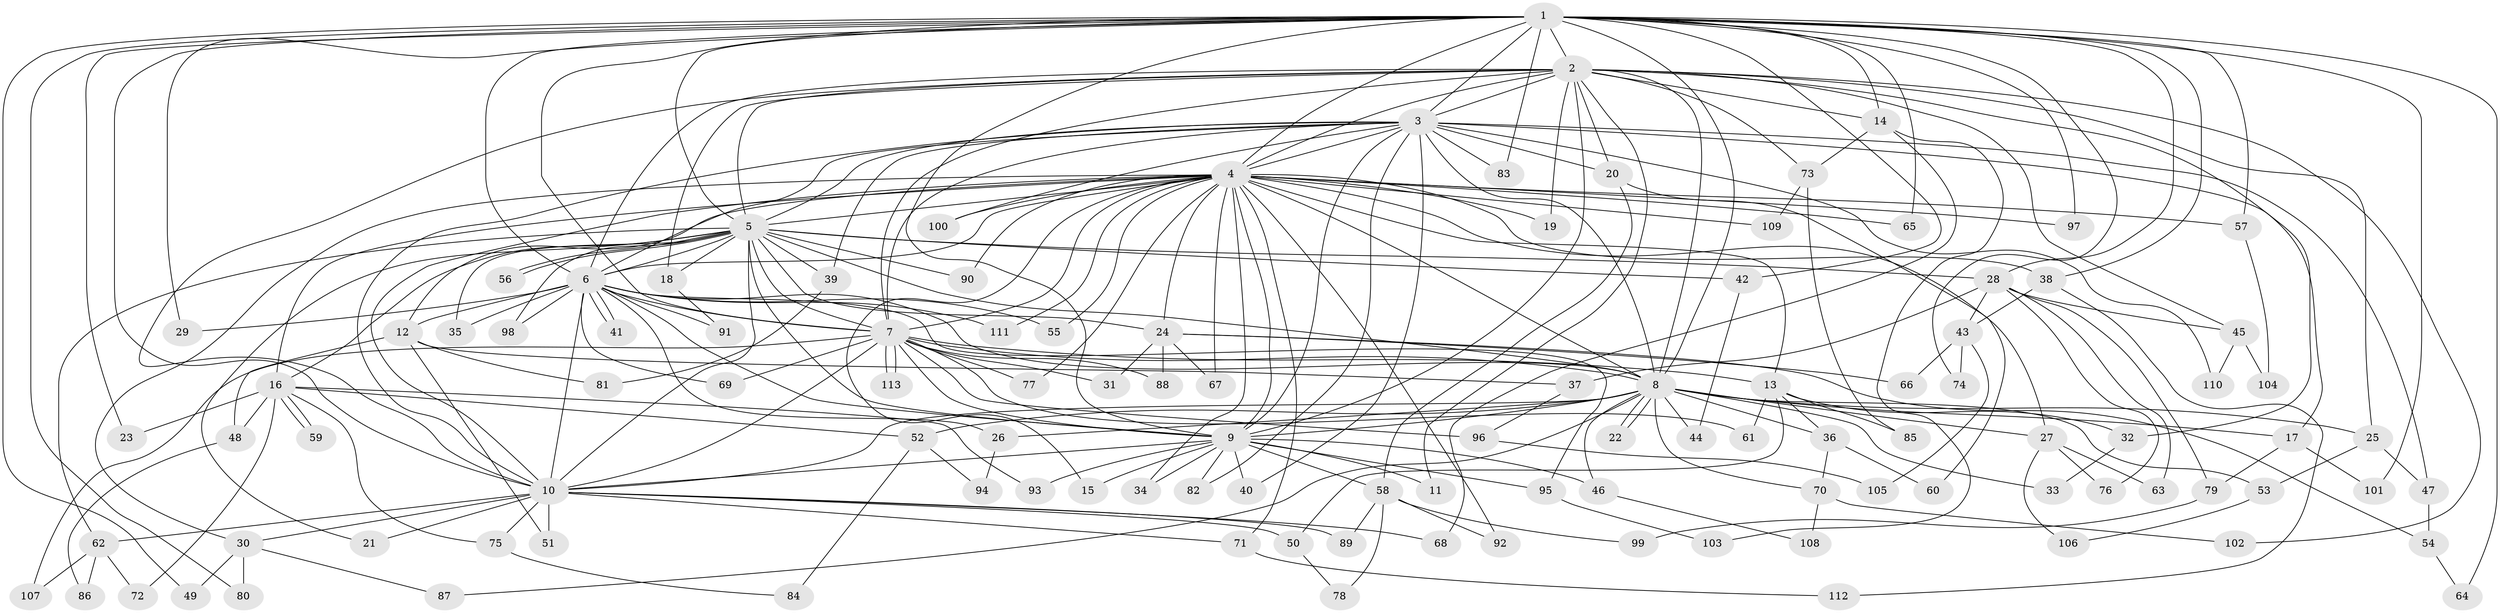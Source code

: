 // coarse degree distribution, {19: 0.017543859649122806, 14: 0.03508771929824561, 17: 0.03508771929824561, 21: 0.017543859649122806, 15: 0.017543859649122806, 24: 0.017543859649122806, 7: 0.03508771929824561, 8: 0.03508771929824561, 6: 0.05263157894736842, 4: 0.12280701754385964, 1: 0.08771929824561403, 2: 0.38596491228070173, 9: 0.017543859649122806, 3: 0.07017543859649122, 5: 0.05263157894736842}
// Generated by graph-tools (version 1.1) at 2025/49/03/04/25 22:49:47]
// undirected, 113 vertices, 251 edges
graph export_dot {
  node [color=gray90,style=filled];
  1;
  2;
  3;
  4;
  5;
  6;
  7;
  8;
  9;
  10;
  11;
  12;
  13;
  14;
  15;
  16;
  17;
  18;
  19;
  20;
  21;
  22;
  23;
  24;
  25;
  26;
  27;
  28;
  29;
  30;
  31;
  32;
  33;
  34;
  35;
  36;
  37;
  38;
  39;
  40;
  41;
  42;
  43;
  44;
  45;
  46;
  47;
  48;
  49;
  50;
  51;
  52;
  53;
  54;
  55;
  56;
  57;
  58;
  59;
  60;
  61;
  62;
  63;
  64;
  65;
  66;
  67;
  68;
  69;
  70;
  71;
  72;
  73;
  74;
  75;
  76;
  77;
  78;
  79;
  80;
  81;
  82;
  83;
  84;
  85;
  86;
  87;
  88;
  89;
  90;
  91;
  92;
  93;
  94;
  95;
  96;
  97;
  98;
  99;
  100;
  101;
  102;
  103;
  104;
  105;
  106;
  107;
  108;
  109;
  110;
  111;
  112;
  113;
  1 -- 2;
  1 -- 3;
  1 -- 4;
  1 -- 5;
  1 -- 6;
  1 -- 7;
  1 -- 8;
  1 -- 9;
  1 -- 10;
  1 -- 14;
  1 -- 23;
  1 -- 28;
  1 -- 29;
  1 -- 38;
  1 -- 42;
  1 -- 49;
  1 -- 57;
  1 -- 64;
  1 -- 65;
  1 -- 74;
  1 -- 80;
  1 -- 83;
  1 -- 97;
  1 -- 101;
  2 -- 3;
  2 -- 4;
  2 -- 5;
  2 -- 6;
  2 -- 7;
  2 -- 8;
  2 -- 9;
  2 -- 10;
  2 -- 11;
  2 -- 14;
  2 -- 18;
  2 -- 19;
  2 -- 20;
  2 -- 25;
  2 -- 32;
  2 -- 45;
  2 -- 73;
  2 -- 102;
  3 -- 4;
  3 -- 5;
  3 -- 6;
  3 -- 7;
  3 -- 8;
  3 -- 9;
  3 -- 10;
  3 -- 17;
  3 -- 20;
  3 -- 39;
  3 -- 40;
  3 -- 47;
  3 -- 82;
  3 -- 83;
  3 -- 100;
  3 -- 110;
  4 -- 5;
  4 -- 6;
  4 -- 7;
  4 -- 8;
  4 -- 9;
  4 -- 10;
  4 -- 12;
  4 -- 13;
  4 -- 15;
  4 -- 16;
  4 -- 19;
  4 -- 24;
  4 -- 27;
  4 -- 30;
  4 -- 34;
  4 -- 38;
  4 -- 55;
  4 -- 57;
  4 -- 65;
  4 -- 67;
  4 -- 71;
  4 -- 77;
  4 -- 90;
  4 -- 92;
  4 -- 97;
  4 -- 100;
  4 -- 109;
  4 -- 111;
  5 -- 6;
  5 -- 7;
  5 -- 8;
  5 -- 9;
  5 -- 10;
  5 -- 16;
  5 -- 18;
  5 -- 21;
  5 -- 24;
  5 -- 28;
  5 -- 35;
  5 -- 39;
  5 -- 42;
  5 -- 56;
  5 -- 56;
  5 -- 62;
  5 -- 90;
  5 -- 98;
  6 -- 7;
  6 -- 8;
  6 -- 9;
  6 -- 10;
  6 -- 12;
  6 -- 26;
  6 -- 29;
  6 -- 35;
  6 -- 41;
  6 -- 41;
  6 -- 55;
  6 -- 69;
  6 -- 91;
  6 -- 95;
  6 -- 98;
  6 -- 111;
  7 -- 8;
  7 -- 9;
  7 -- 10;
  7 -- 13;
  7 -- 31;
  7 -- 61;
  7 -- 69;
  7 -- 77;
  7 -- 88;
  7 -- 96;
  7 -- 107;
  7 -- 113;
  7 -- 113;
  8 -- 9;
  8 -- 10;
  8 -- 17;
  8 -- 22;
  8 -- 22;
  8 -- 25;
  8 -- 26;
  8 -- 27;
  8 -- 33;
  8 -- 36;
  8 -- 44;
  8 -- 46;
  8 -- 52;
  8 -- 53;
  8 -- 70;
  8 -- 87;
  9 -- 10;
  9 -- 11;
  9 -- 15;
  9 -- 34;
  9 -- 40;
  9 -- 46;
  9 -- 58;
  9 -- 82;
  9 -- 93;
  9 -- 95;
  10 -- 21;
  10 -- 30;
  10 -- 50;
  10 -- 51;
  10 -- 62;
  10 -- 68;
  10 -- 71;
  10 -- 75;
  10 -- 89;
  12 -- 37;
  12 -- 48;
  12 -- 51;
  12 -- 81;
  13 -- 32;
  13 -- 36;
  13 -- 50;
  13 -- 61;
  13 -- 85;
  14 -- 68;
  14 -- 73;
  14 -- 103;
  16 -- 23;
  16 -- 48;
  16 -- 52;
  16 -- 59;
  16 -- 59;
  16 -- 72;
  16 -- 75;
  16 -- 93;
  17 -- 79;
  17 -- 101;
  18 -- 91;
  20 -- 58;
  20 -- 60;
  24 -- 31;
  24 -- 54;
  24 -- 66;
  24 -- 67;
  24 -- 88;
  25 -- 47;
  25 -- 53;
  26 -- 94;
  27 -- 63;
  27 -- 76;
  27 -- 106;
  28 -- 37;
  28 -- 43;
  28 -- 45;
  28 -- 63;
  28 -- 76;
  28 -- 79;
  30 -- 49;
  30 -- 80;
  30 -- 87;
  32 -- 33;
  36 -- 60;
  36 -- 70;
  37 -- 96;
  38 -- 43;
  38 -- 112;
  39 -- 81;
  42 -- 44;
  43 -- 66;
  43 -- 74;
  43 -- 105;
  45 -- 104;
  45 -- 110;
  46 -- 108;
  47 -- 54;
  48 -- 86;
  50 -- 78;
  52 -- 84;
  52 -- 94;
  53 -- 106;
  54 -- 64;
  57 -- 104;
  58 -- 78;
  58 -- 89;
  58 -- 92;
  58 -- 99;
  62 -- 72;
  62 -- 86;
  62 -- 107;
  70 -- 102;
  70 -- 108;
  71 -- 112;
  73 -- 85;
  73 -- 109;
  75 -- 84;
  79 -- 99;
  95 -- 103;
  96 -- 105;
}
